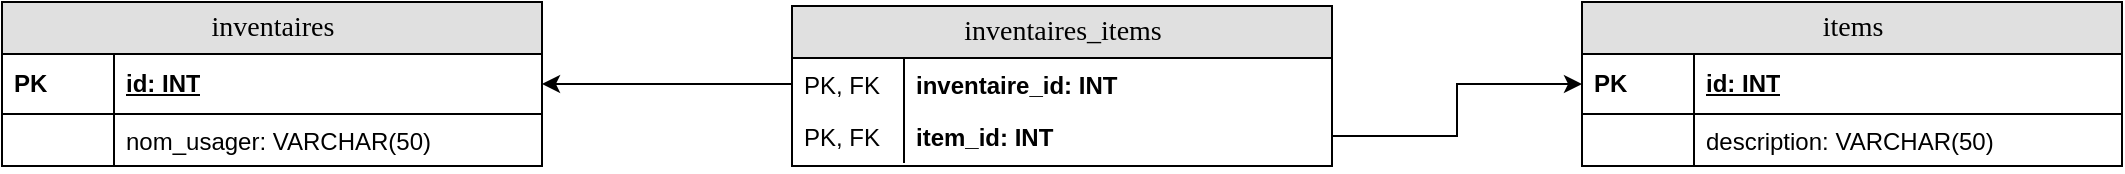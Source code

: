 <mxfile version="24.2.5" type="device">
  <diagram name="Page-1" id="e56a1550-8fbb-45ad-956c-1786394a9013">
    <mxGraphModel dx="1266" dy="772" grid="1" gridSize="10" guides="1" tooltips="1" connect="1" arrows="1" fold="1" page="1" pageScale="1" pageWidth="1100" pageHeight="850" background="none" math="0" shadow="0">
      <root>
        <mxCell id="0" />
        <mxCell id="1" parent="0" />
        <mxCell id="sSYq-a16xl73QhUN_vrP-6" value="" style="edgeStyle=orthogonalEdgeStyle;rounded=0;orthogonalLoop=1;jettySize=auto;html=1;entryX=1;entryY=0.5;entryDx=0;entryDy=0;exitX=0;exitY=0.5;exitDx=0;exitDy=0;" parent="1" source="sSYq-a16xl73QhUN_vrP-4" target="2e49270ec7c68f3f-2" edge="1">
          <mxGeometry relative="1" as="geometry">
            <mxPoint x="390" y="230" as="sourcePoint" />
          </mxGeometry>
        </mxCell>
        <mxCell id="2e49270ec7c68f3f-1" value="inventaires" style="swimlane;html=1;fontStyle=0;childLayout=stackLayout;horizontal=1;startSize=26;fillColor=#e0e0e0;horizontalStack=0;resizeParent=1;resizeLast=0;collapsible=1;marginBottom=0;swimlaneFillColor=#ffffff;align=center;rounded=0;shadow=0;comic=0;labelBackgroundColor=none;strokeWidth=1;fontFamily=Verdana;fontSize=14" parent="1" vertex="1">
          <mxGeometry x="20" y="80" width="270" height="82" as="geometry" />
        </mxCell>
        <mxCell id="2e49270ec7c68f3f-2" value="id: INT" style="shape=partialRectangle;top=0;left=0;right=0;bottom=1;html=1;align=left;verticalAlign=middle;fillColor=none;spacingLeft=60;spacingRight=4;whiteSpace=wrap;overflow=hidden;rotatable=0;points=[[0,0.5],[1,0.5]];portConstraint=eastwest;dropTarget=0;fontStyle=5;" parent="2e49270ec7c68f3f-1" vertex="1">
          <mxGeometry y="26" width="270" height="30" as="geometry" />
        </mxCell>
        <mxCell id="2e49270ec7c68f3f-3" value="PK" style="shape=partialRectangle;fontStyle=1;top=0;left=0;bottom=0;html=1;fillColor=none;align=left;verticalAlign=middle;spacingLeft=4;spacingRight=4;whiteSpace=wrap;overflow=hidden;rotatable=0;points=[];portConstraint=eastwest;part=1;" parent="2e49270ec7c68f3f-2" vertex="1" connectable="0">
          <mxGeometry width="56" height="30" as="geometry" />
        </mxCell>
        <mxCell id="2e49270ec7c68f3f-6" value="nom_usager: VARCHAR(50)" style="shape=partialRectangle;top=0;left=0;right=0;bottom=0;html=1;align=left;verticalAlign=top;fillColor=none;spacingLeft=60;spacingRight=4;whiteSpace=wrap;overflow=hidden;rotatable=0;points=[[0,0.5],[1,0.5]];portConstraint=eastwest;dropTarget=0;" parent="2e49270ec7c68f3f-1" vertex="1">
          <mxGeometry y="56" width="270" height="26" as="geometry" />
        </mxCell>
        <mxCell id="2e49270ec7c68f3f-7" value="" style="shape=partialRectangle;top=0;left=0;bottom=0;html=1;fillColor=none;align=left;verticalAlign=top;spacingLeft=4;spacingRight=4;whiteSpace=wrap;overflow=hidden;rotatable=0;points=[];portConstraint=eastwest;part=1;" parent="2e49270ec7c68f3f-6" vertex="1" connectable="0">
          <mxGeometry width="56" height="26" as="geometry" />
        </mxCell>
        <mxCell id="sSYq-a16xl73QhUN_vrP-1" value="inventaires_items" style="swimlane;html=1;fontStyle=0;childLayout=stackLayout;horizontal=1;startSize=26;fillColor=#e0e0e0;horizontalStack=0;resizeParent=1;resizeLast=0;collapsible=1;marginBottom=0;swimlaneFillColor=#ffffff;align=center;rounded=0;shadow=0;comic=0;labelBackgroundColor=none;strokeWidth=1;fontFamily=Verdana;fontSize=14" parent="1" vertex="1">
          <mxGeometry x="415" y="82" width="270" height="80" as="geometry" />
        </mxCell>
        <mxCell id="sSYq-a16xl73QhUN_vrP-4" value="inventaire_id: INT" style="shape=partialRectangle;top=0;left=0;right=0;bottom=0;html=1;align=left;verticalAlign=top;fillColor=none;spacingLeft=60;spacingRight=4;whiteSpace=wrap;overflow=hidden;rotatable=0;points=[[0,0.5],[1,0.5]];portConstraint=eastwest;dropTarget=0;fontStyle=1" parent="sSYq-a16xl73QhUN_vrP-1" vertex="1">
          <mxGeometry y="26" width="270" height="26" as="geometry" />
        </mxCell>
        <mxCell id="sSYq-a16xl73QhUN_vrP-5" value="PK, FK" style="shape=partialRectangle;top=0;left=0;bottom=0;html=1;fillColor=none;align=left;verticalAlign=top;spacingLeft=4;spacingRight=4;whiteSpace=wrap;overflow=hidden;rotatable=0;points=[];portConstraint=eastwest;part=1;" parent="sSYq-a16xl73QhUN_vrP-4" vertex="1" connectable="0">
          <mxGeometry width="56" height="26" as="geometry" />
        </mxCell>
        <mxCell id="bcqyFobKJJb83shSH2nF-1" value="item_id: INT" style="shape=partialRectangle;top=0;left=0;right=0;bottom=0;html=1;align=left;verticalAlign=top;fillColor=none;spacingLeft=60;spacingRight=4;whiteSpace=wrap;overflow=hidden;rotatable=0;points=[[0,0.5],[1,0.5]];portConstraint=eastwest;dropTarget=0;fontStyle=1" parent="sSYq-a16xl73QhUN_vrP-1" vertex="1">
          <mxGeometry y="52" width="270" height="26" as="geometry" />
        </mxCell>
        <mxCell id="bcqyFobKJJb83shSH2nF-2" value="PK, FK" style="shape=partialRectangle;top=0;left=0;bottom=0;html=1;fillColor=none;align=left;verticalAlign=top;spacingLeft=4;spacingRight=4;whiteSpace=wrap;overflow=hidden;rotatable=0;points=[];portConstraint=eastwest;part=1;" parent="bcqyFobKJJb83shSH2nF-1" vertex="1" connectable="0">
          <mxGeometry width="56" height="26" as="geometry" />
        </mxCell>
        <mxCell id="bcqyFobKJJb83shSH2nF-3" value="items" style="swimlane;html=1;fontStyle=0;childLayout=stackLayout;horizontal=1;startSize=26;fillColor=#e0e0e0;horizontalStack=0;resizeParent=1;resizeLast=0;collapsible=1;marginBottom=0;swimlaneFillColor=#ffffff;align=center;rounded=0;shadow=0;comic=0;labelBackgroundColor=none;strokeWidth=1;fontFamily=Verdana;fontSize=14" parent="1" vertex="1">
          <mxGeometry x="810" y="80" width="270" height="82" as="geometry" />
        </mxCell>
        <mxCell id="bcqyFobKJJb83shSH2nF-4" value="id: INT" style="shape=partialRectangle;top=0;left=0;right=0;bottom=1;html=1;align=left;verticalAlign=middle;fillColor=none;spacingLeft=60;spacingRight=4;whiteSpace=wrap;overflow=hidden;rotatable=0;points=[[0,0.5],[1,0.5]];portConstraint=eastwest;dropTarget=0;fontStyle=5;" parent="bcqyFobKJJb83shSH2nF-3" vertex="1">
          <mxGeometry y="26" width="270" height="30" as="geometry" />
        </mxCell>
        <mxCell id="bcqyFobKJJb83shSH2nF-5" value="PK" style="shape=partialRectangle;fontStyle=1;top=0;left=0;bottom=0;html=1;fillColor=none;align=left;verticalAlign=middle;spacingLeft=4;spacingRight=4;whiteSpace=wrap;overflow=hidden;rotatable=0;points=[];portConstraint=eastwest;part=1;" parent="bcqyFobKJJb83shSH2nF-4" vertex="1" connectable="0">
          <mxGeometry width="56" height="30" as="geometry" />
        </mxCell>
        <mxCell id="bcqyFobKJJb83shSH2nF-6" value="description: VARCHAR(50)" style="shape=partialRectangle;top=0;left=0;right=0;bottom=0;html=1;align=left;verticalAlign=top;fillColor=none;spacingLeft=60;spacingRight=4;whiteSpace=wrap;overflow=hidden;rotatable=0;points=[[0,0.5],[1,0.5]];portConstraint=eastwest;dropTarget=0;" parent="bcqyFobKJJb83shSH2nF-3" vertex="1">
          <mxGeometry y="56" width="270" height="26" as="geometry" />
        </mxCell>
        <mxCell id="bcqyFobKJJb83shSH2nF-7" value="" style="shape=partialRectangle;top=0;left=0;bottom=0;html=1;fillColor=none;align=left;verticalAlign=top;spacingLeft=4;spacingRight=4;whiteSpace=wrap;overflow=hidden;rotatable=0;points=[];portConstraint=eastwest;part=1;" parent="bcqyFobKJJb83shSH2nF-6" vertex="1" connectable="0">
          <mxGeometry width="56" height="26" as="geometry" />
        </mxCell>
        <mxCell id="bcqyFobKJJb83shSH2nF-8" value="" style="endArrow=classic;html=1;rounded=0;exitX=1;exitY=0.5;exitDx=0;exitDy=0;entryX=0;entryY=0.5;entryDx=0;entryDy=0;edgeStyle=orthogonalEdgeStyle;" parent="1" source="bcqyFobKJJb83shSH2nF-1" target="bcqyFobKJJb83shSH2nF-4" edge="1">
          <mxGeometry width="50" height="50" relative="1" as="geometry">
            <mxPoint x="730" y="190" as="sourcePoint" />
            <mxPoint x="780" y="140" as="targetPoint" />
          </mxGeometry>
        </mxCell>
      </root>
    </mxGraphModel>
  </diagram>
</mxfile>
